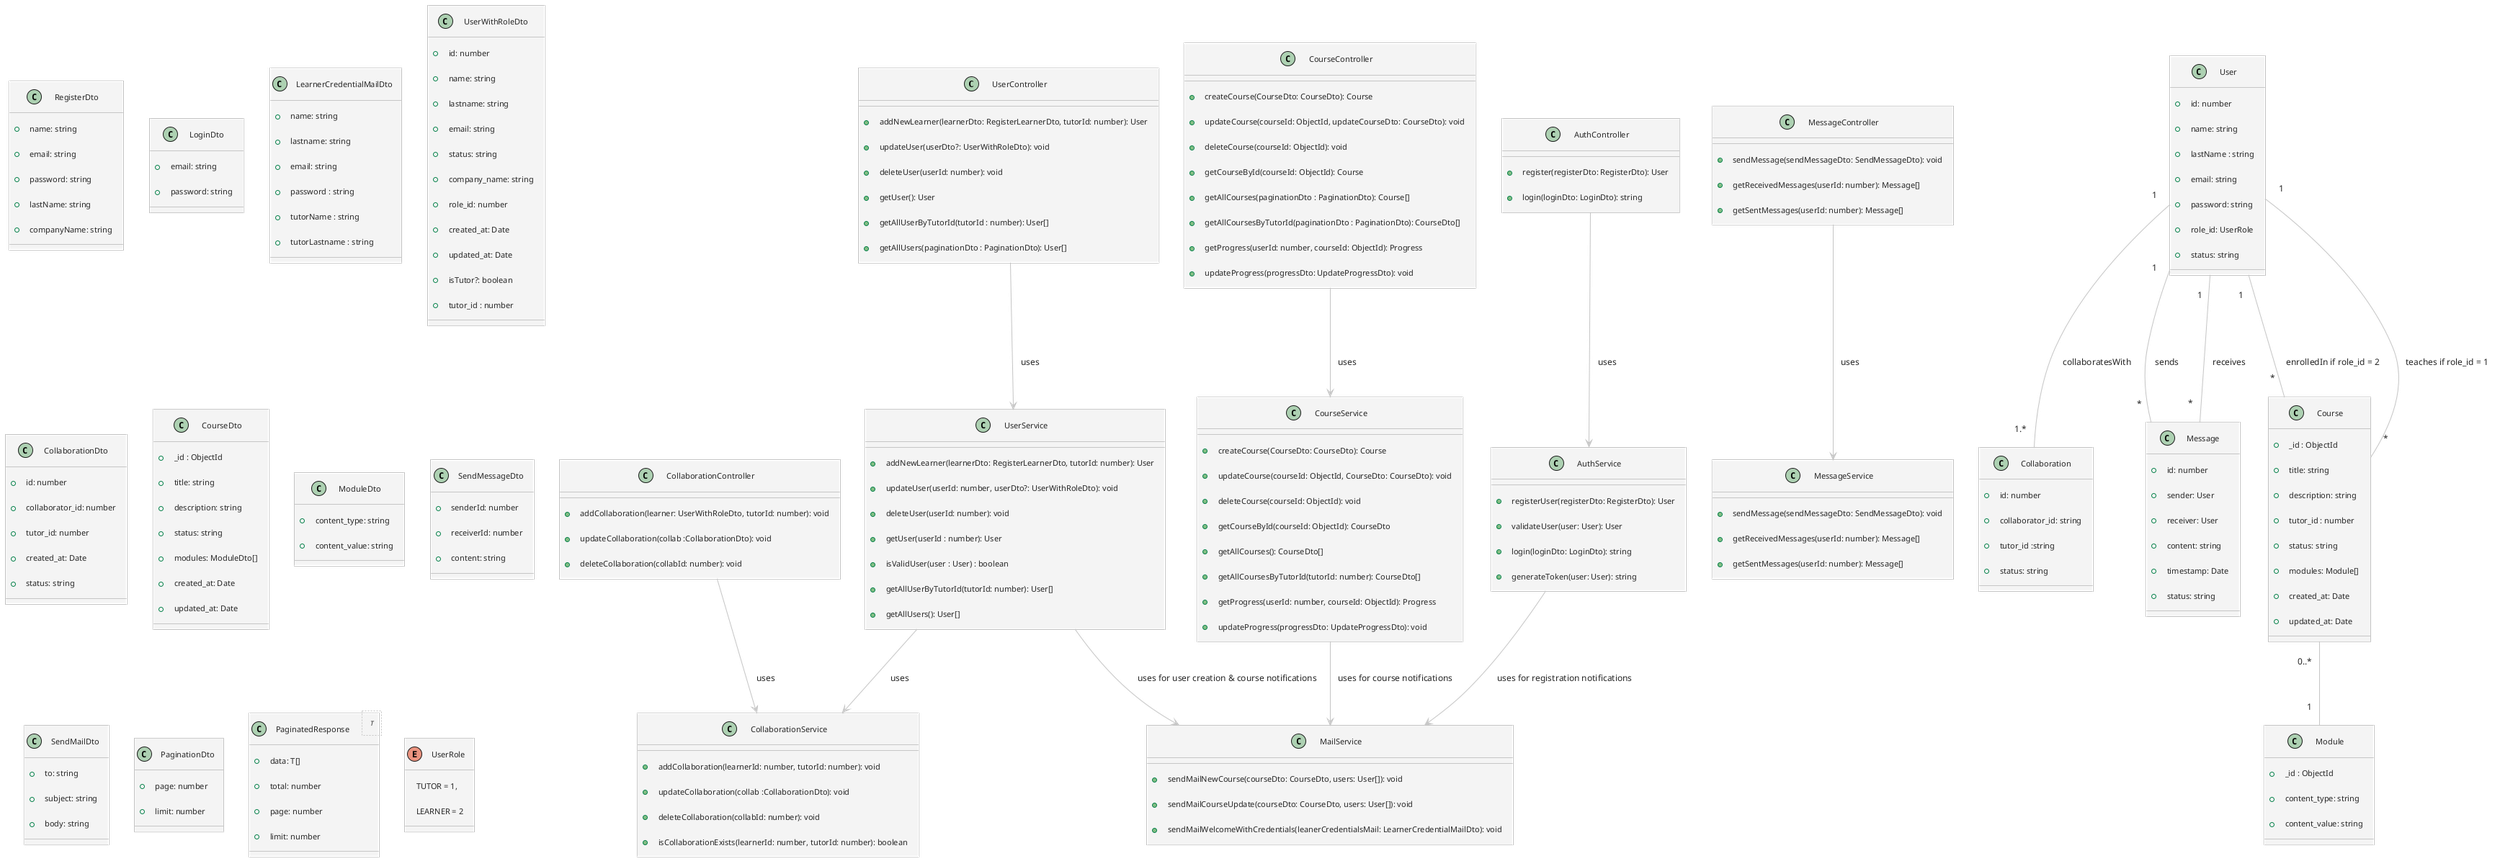 @startuml "Class Diagram"
!theme carbon-gray

' --- Controllers ---
class UserController {
  +addNewLearner(learnerDto: RegisterLearnerDto, tutorId: number): User
  +updateUser(userDto?: UserWithRoleDto): void
  +deleteUser(userId: number): void
  +getUser(): User
  +getAllUserByTutorId(tutorId : number): User[]
  +getAllUsers(paginationDto : PaginationDto): User[]
}

class CollaborationController {
  +addCollaboration(learner: UserWithRoleDto, tutorId: number): void
  +updateCollaboration(collab :CollaborationDto): void
  +deleteCollaboration(collabId: number): void
}

class CourseController {
  +createCourse(CourseDto: CourseDto): Course
  +updateCourse(courseId: ObjectId, updateCourseDto: CourseDto): void
  +deleteCourse(courseId: ObjectId): void
  +getCourseById(courseId: ObjectId): Course
  +getAllCourses(paginationDto : PaginationDto): Course[]
  +getAllCoursesByTutorId(paginationDto : PaginationDto): CourseDto[]
  +getProgress(userId: number, courseId: ObjectId): Progress
  +updateProgress(progressDto: UpdateProgressDto): void
}

class MessageController {
  +sendMessage(sendMessageDto: SendMessageDto): void
  +getReceivedMessages(userId: number): Message[]
  +getSentMessages(userId: number): Message[]
}

class AuthController {
  +register(registerDto: RegisterDto): User
  +login(loginDto: LoginDto): string
}

' --- Services ---
class UserService {
  +addNewLearner(learnerDto: RegisterLearnerDto, tutorId: number): User
  +updateUser(userId: number, userDto?: UserWithRoleDto): void
  +deleteUser(userId: number): void
  +getUser(userId : number): User
  +isValidUser(user : User) : boolean 
  +getAllUserByTutorId(tutorId: number): User[]
  +getAllUsers(): User[]
}

class CollaborationService {
  +addCollaboration(learnerId: number, tutorId: number): void
  +updateCollaboration(collab :CollaborationDto): void
  +deleteCollaboration(collabId: number): void
  +isCollaborationExists(learnerId: number, tutorId: number): boolean
}

class CourseService {
  +createCourse(CourseDto: CourseDto): Course
  +updateCourse(courseId: ObjectId, CourseDto: CourseDto): void
  +deleteCourse(courseId: ObjectId): void
  +getCourseById(courseId: ObjectId): CourseDto
  +getAllCourses(): CourseDto[]
  +getAllCoursesByTutorId(tutorId: number): CourseDto[]
  +getProgress(userId: number, courseId: ObjectId): Progress
  +updateProgress(progressDto: UpdateProgressDto): void
}

class MessageService {
  +sendMessage(sendMessageDto: SendMessageDto): void
  +getReceivedMessages(userId: number): Message[]
  +getSentMessages(userId: number): Message[]
}

class AuthService {
  +registerUser(registerDto: RegisterDto): User
  +validateUser(user: User): User
  +login(loginDto: LoginDto): string
  +generateToken(user: User): string
}

class MailService {
  +sendMailNewCourse(courseDto: CourseDto, users: User[]): void
  +sendMailCourseUpdate(courseDto: CourseDto, users: User[]): void
  +sendMailWelcomeWithCredentials(leanerCredentialsMail: LearnerCredentialMailDto): void
}

' --- Data Transfer Objects (DTOs) ---
class RegisterDto {
  +name: string
  +email: string
  +password: string
  +lastName: string
  +companyName: string
}

class LoginDto {
  +email: string
  +password: string
}

class LearnerCredentialMailDto {
  +name: string
  +lastname: string
  +email: string
  +password : string
  +tutorName : string
  +tutorLastname : string
}

class UserWithRoleDto {
  +id: number
  +name: string
  +lastname: string
  +email: string
  +status: string
  +company_name: string
  +role_id: number
  +created_at: Date
  +updated_at: Date
  +isTutor?: boolean
  +tutor_id : number
}

class CollaborationDto {
  +id: number
  +collaborator_id: number
  +tutor_id: number
  +created_at: Date
  +status: string
}

class CourseDto {
  +_id : ObjectId
  +title: string
  +description: string
  +status: string
  +modules: ModuleDto[]
  +created_at: Date
  +updated_at: Date
}

class ModuleDto {
  +content_type: string
  +content_value: string
}

class SendMessageDto {
  +senderId: number
  +receiverId: number
  +content: string
}

class SendMailDto {
  +to: string
  +subject: string
  +body: string
}

class PaginationDto {
  +page: number
  +limit: number
}

class PaginatedResponse<T> {
  +data: T[]
  +total: number
  +page: number
  +limit: number
}

' --- Entities ---

class Collaboration {
  +id: number
  +collaborator_id: string
  +tutor_id :string
  +status: string
}
class User {
  +id: number
  +name: string
  +lastName : string
  +email: string
  +password: string
  +role_id: UserRole
  +status: string
}


class Message {
  +id: number
  +sender: User
  +receiver: User
  +content: string
  +timestamp: Date
  +status: string
}

class Course {
  +_id : ObjectId
  +title: string
  +description: string
  +tutor_id : number
  +status: string
  +modules: Module[]
  +created_at: Date
  +updated_at: Date
}

class Module {
  +_id : ObjectId
  +content_type: string
  +content_value: string
}

enum UserRole {
  TUTOR = 1,
  LEARNER = 2
}

' --- Relationships ---
UserController --> UserService : uses
CollaborationController --> CollaborationService : uses
UserService --> CollaborationService : uses
CourseController --> CourseService : uses
MessageController --> MessageService : uses
AuthController --> AuthService : uses

UserService --> MailService : uses for user creation & course notifications
CourseService --> MailService : uses for course notifications
AuthService --> MailService : uses for registration notifications

User "1" -- "1.*" Collaboration : collaboratesWith
User "1" -- "*" Course : enrolledIn if role_id = 2
Course "0..*" -- "1" Module
User "1" -- "*" Course : teaches if role_id = 1
User "1" -- "*" Message : sends
User "1" -- "*" Message : receives

@enduml
